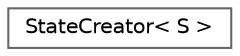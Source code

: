 digraph "Graphical Class Hierarchy"
{
 // LATEX_PDF_SIZE
  bgcolor="transparent";
  edge [fontname=Helvetica,fontsize=10,labelfontname=Helvetica,labelfontsize=10];
  node [fontname=Helvetica,fontsize=10,shape=box,height=0.2,width=0.4];
  rankdir="LR";
  Node0 [id="Node000000",label="StateCreator\< S \>",height=0.2,width=0.4,color="grey40", fillcolor="white", style="filled",URL="$struct_state_creator.html",tooltip=" "];
}
